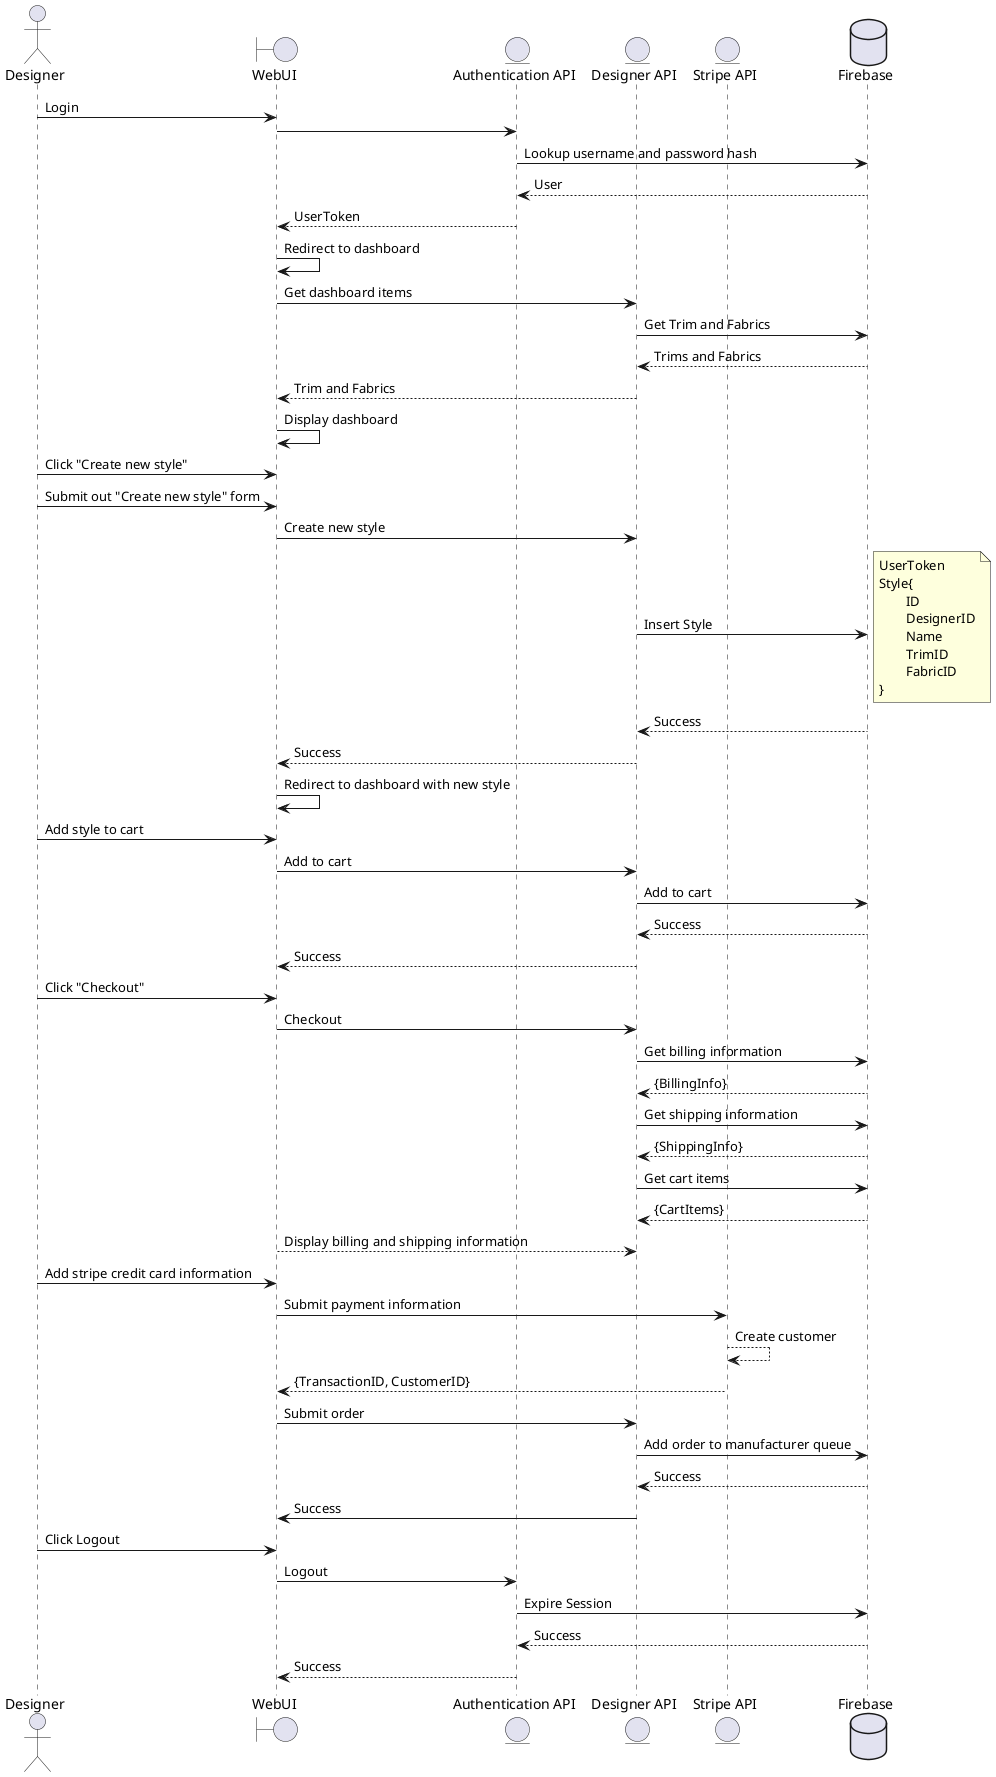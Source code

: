 @startuml
actor Designer
boundary "WebUI"
entity "Authentication API"
entity "Designer API"
entity "Stripe API"
database "Firebase"


Designer -> WebUI: Login
WebUI -> "Authentication API"
"Authentication API" -> Firebase: Lookup username and password hash
Firebase --> "Authentication API": User
"Authentication API" --> WebUI: UserToken
WebUI -> WebUI: Redirect to dashboard
WebUI -> "Designer API": Get dashboard items
"Designer API" -> Firebase: Get Trim and Fabrics
Firebase --> "Designer API": Trims and Fabrics
"Designer API" --> WebUI: Trim and Fabrics
WebUI -> WebUI: Display dashboard
Designer -> WebUI: Click "Create new style"
Designer -> WebUI: Submit out "Create new style" form
WebUI -> "Designer API": Create new style
"Designer API" -> Firebase: Insert Style
note right
UserToken
Style{
	ID
	DesignerID
	Name
	TrimID
	FabricID
}
end note
Firebase --> "Designer API": Success
"Designer API" --> WebUI: Success
WebUI -> WebUI: Redirect to dashboard with new style
Designer -> WebUI: Add style to cart
WebUI -> "Designer API": Add to cart
"Designer API" -> Firebase: Add to cart
Firebase --> "Designer API": Success
"Designer API" --> WebUI: Success
Designer -> WebUI: Click "Checkout"
WebUI -> "Designer API": Checkout
"Designer API" -> Firebase: Get billing information
Firebase --> "Designer API": {BillingInfo}
"Designer API" -> Firebase: Get shipping information
Firebase --> "Designer API": {ShippingInfo}
"Designer API" -> Firebase: Get cart items
Firebase --> "Designer API": {CartItems}
WebUI --> "Designer API": Display billing and shipping information
Designer -> WebUI: Add stripe credit card information
WebUI -> "Stripe API": Submit payment information
"Stripe API" --> "Stripe API": Create customer
"Stripe API" --> WebUI: {TransactionID, CustomerID}
WebUI -> "Designer API": Submit order
"Designer API" -> Firebase: Add order to manufacturer queue
Firebase --> "Designer API": Success
"Designer API" -> WebUI: Success
Designer -> WebUI: Click Logout
WebUI -> "Authentication API": Logout
"Authentication API" -> Firebase: Expire Session
Firebase --> "Authentication API": Success
"Authentication API" --> WebUI: Success
@enduml
